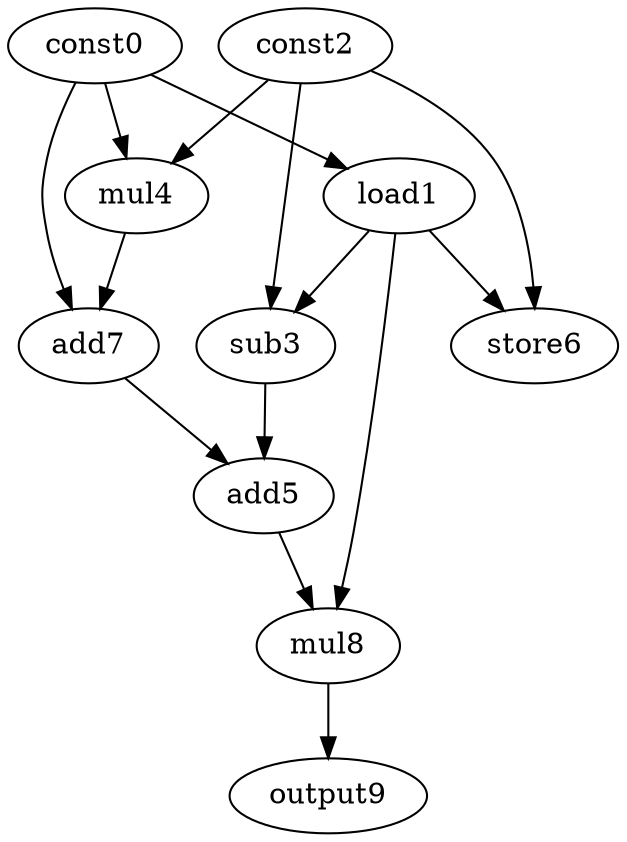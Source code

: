 digraph G { 
const0[opcode=const]; 
load1[opcode=load]; 
const2[opcode=const]; 
sub3[opcode=sub]; 
mul4[opcode=mul]; 
add5[opcode=add]; 
store6[opcode=store]; 
add7[opcode=add]; 
mul8[opcode=mul]; 
output9[opcode=output]; 
const0->load1[operand=0];
const0->mul4[operand=0];
const2->mul4[operand=1];
load1->sub3[operand=0];
const2->sub3[operand=1];
load1->store6[operand=0];
const2->store6[operand=1];
const0->add7[operand=0];
mul4->add7[operand=1];
sub3->add5[operand=0];
add7->add5[operand=1];
load1->mul8[operand=0];
add5->mul8[operand=1];
mul8->output9[operand=0];
}
